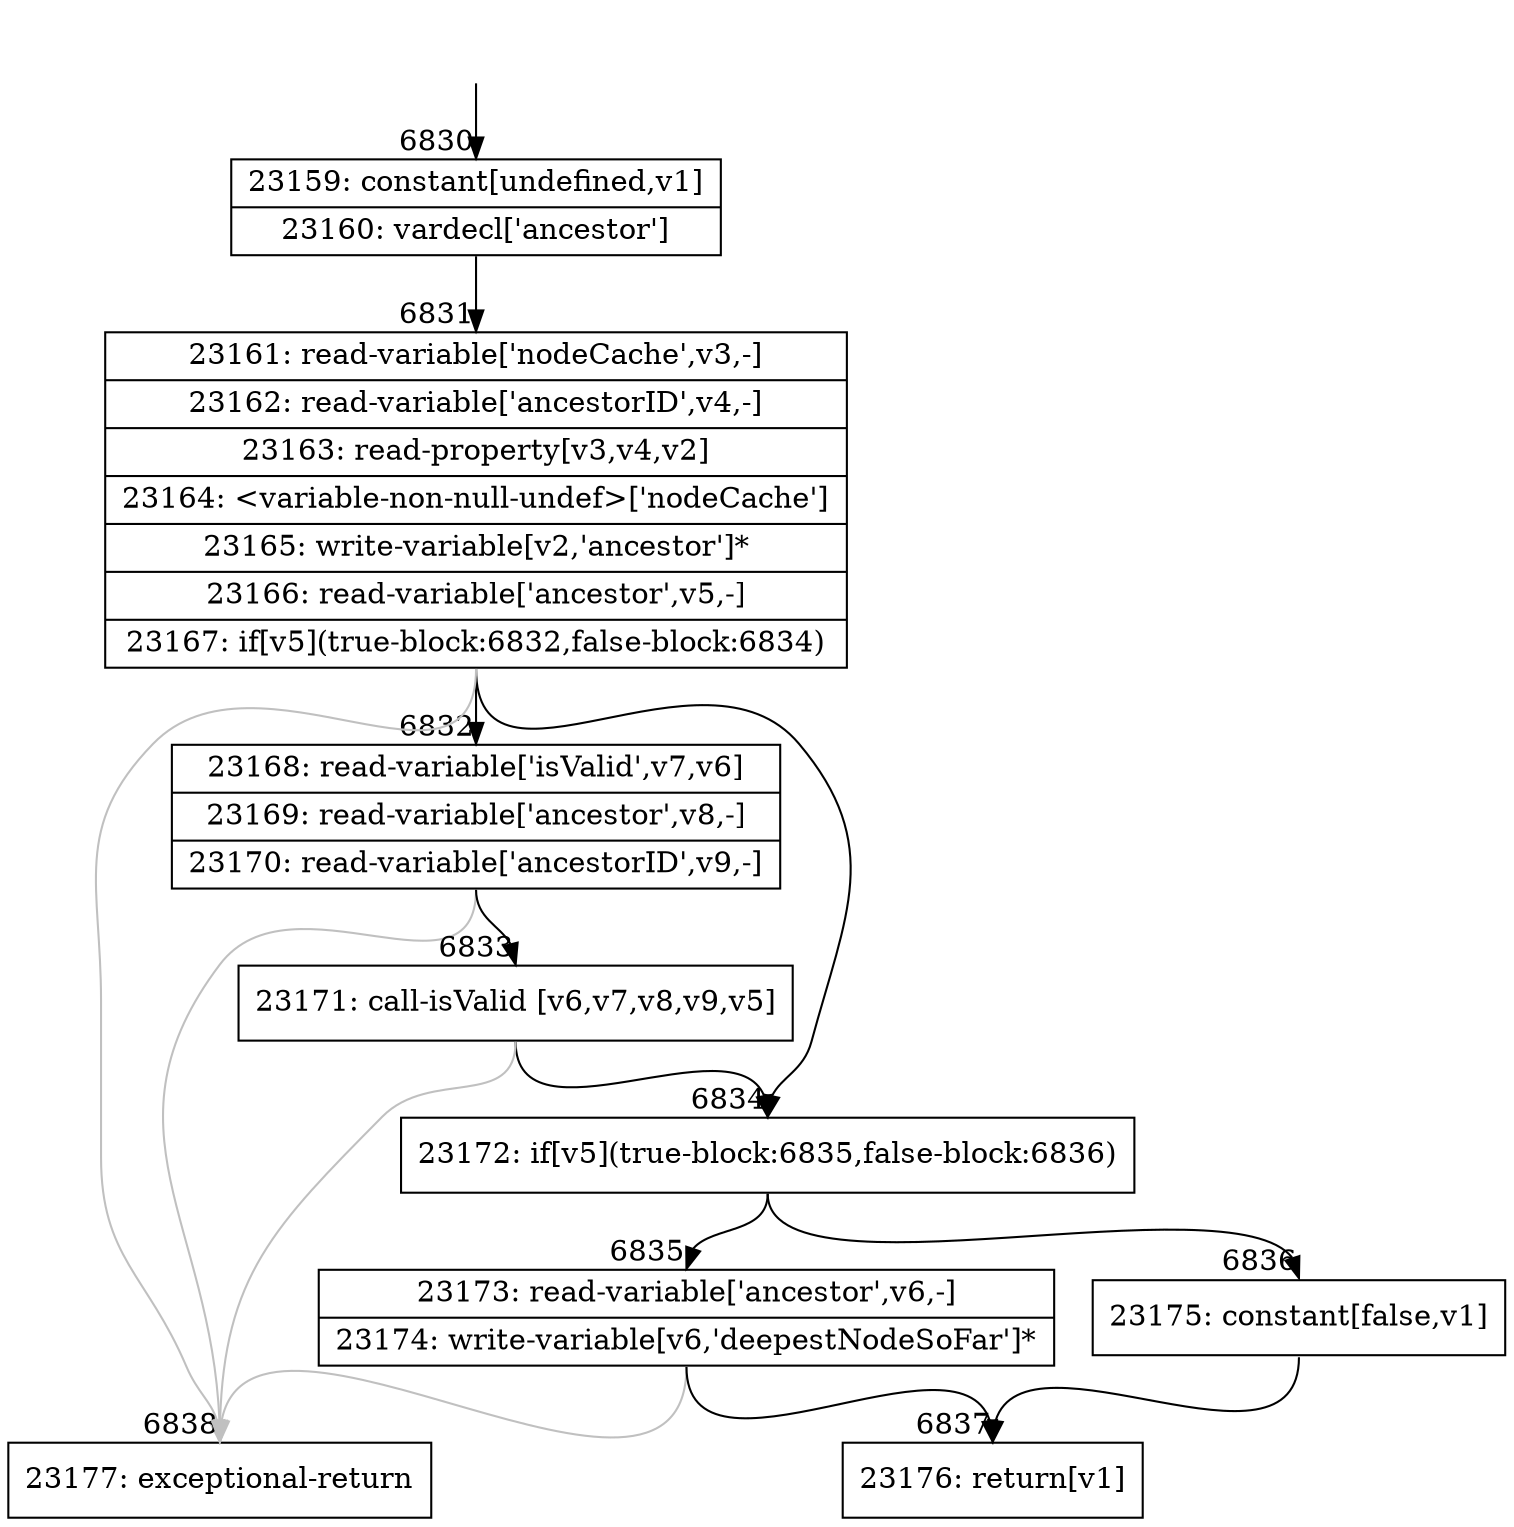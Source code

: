 digraph {
rankdir="TD"
BB_entry476[shape=none,label=""];
BB_entry476 -> BB6830 [tailport=s, headport=n, headlabel="    6830"]
BB6830 [shape=record label="{23159: constant[undefined,v1]|23160: vardecl['ancestor']}" ] 
BB6830 -> BB6831 [tailport=s, headport=n, headlabel="      6831"]
BB6831 [shape=record label="{23161: read-variable['nodeCache',v3,-]|23162: read-variable['ancestorID',v4,-]|23163: read-property[v3,v4,v2]|23164: \<variable-non-null-undef\>['nodeCache']|23165: write-variable[v2,'ancestor']*|23166: read-variable['ancestor',v5,-]|23167: if[v5](true-block:6832,false-block:6834)}" ] 
BB6831 -> BB6834 [tailport=s, headport=n, headlabel="      6834"]
BB6831 -> BB6832 [tailport=s, headport=n, headlabel="      6832"]
BB6831 -> BB6838 [tailport=s, headport=n, color=gray, headlabel="      6838"]
BB6832 [shape=record label="{23168: read-variable['isValid',v7,v6]|23169: read-variable['ancestor',v8,-]|23170: read-variable['ancestorID',v9,-]}" ] 
BB6832 -> BB6833 [tailport=s, headport=n, headlabel="      6833"]
BB6832 -> BB6838 [tailport=s, headport=n, color=gray]
BB6833 [shape=record label="{23171: call-isValid [v6,v7,v8,v9,v5]}" ] 
BB6833 -> BB6834 [tailport=s, headport=n]
BB6833 -> BB6838 [tailport=s, headport=n, color=gray]
BB6834 [shape=record label="{23172: if[v5](true-block:6835,false-block:6836)}" ] 
BB6834 -> BB6835 [tailport=s, headport=n, headlabel="      6835"]
BB6834 -> BB6836 [tailport=s, headport=n, headlabel="      6836"]
BB6835 [shape=record label="{23173: read-variable['ancestor',v6,-]|23174: write-variable[v6,'deepestNodeSoFar']*}" ] 
BB6835 -> BB6837 [tailport=s, headport=n, headlabel="      6837"]
BB6835 -> BB6838 [tailport=s, headport=n, color=gray]
BB6836 [shape=record label="{23175: constant[false,v1]}" ] 
BB6836 -> BB6837 [tailport=s, headport=n]
BB6837 [shape=record label="{23176: return[v1]}" ] 
BB6838 [shape=record label="{23177: exceptional-return}" ] 
//#$~ 11968
}
